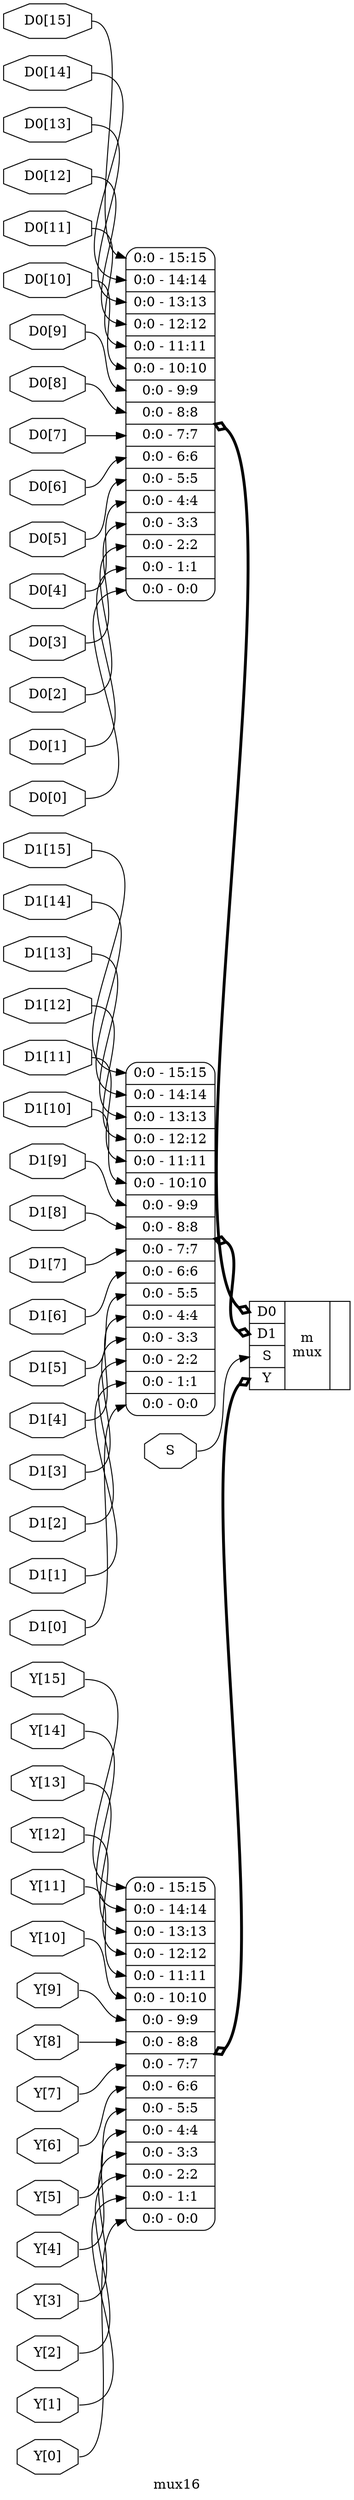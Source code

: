 digraph "mux16" {
label="mux16";
rankdir="LR";
remincross=true;
n1 [ shape=octagon, label="D0[0]", color="black", fontcolor="black" ];
n2 [ shape=octagon, label="D0[10]", color="black", fontcolor="black" ];
n3 [ shape=octagon, label="D0[11]", color="black", fontcolor="black" ];
n4 [ shape=octagon, label="D0[12]", color="black", fontcolor="black" ];
n5 [ shape=octagon, label="D0[13]", color="black", fontcolor="black" ];
n6 [ shape=octagon, label="D0[14]", color="black", fontcolor="black" ];
n7 [ shape=octagon, label="D0[15]", color="black", fontcolor="black" ];
n8 [ shape=octagon, label="D0[1]", color="black", fontcolor="black" ];
n9 [ shape=octagon, label="D0[2]", color="black", fontcolor="black" ];
n10 [ shape=octagon, label="D0[3]", color="black", fontcolor="black" ];
n11 [ shape=octagon, label="D0[4]", color="black", fontcolor="black" ];
n12 [ shape=octagon, label="D0[5]", color="black", fontcolor="black" ];
n13 [ shape=octagon, label="D0[6]", color="black", fontcolor="black" ];
n14 [ shape=octagon, label="D0[7]", color="black", fontcolor="black" ];
n15 [ shape=octagon, label="D0[8]", color="black", fontcolor="black" ];
n16 [ shape=octagon, label="D0[9]", color="black", fontcolor="black" ];
n17 [ shape=octagon, label="D1[0]", color="black", fontcolor="black" ];
n18 [ shape=octagon, label="D1[10]", color="black", fontcolor="black" ];
n19 [ shape=octagon, label="D1[11]", color="black", fontcolor="black" ];
n20 [ shape=octagon, label="D1[12]", color="black", fontcolor="black" ];
n21 [ shape=octagon, label="D1[13]", color="black", fontcolor="black" ];
n22 [ shape=octagon, label="D1[14]", color="black", fontcolor="black" ];
n23 [ shape=octagon, label="D1[15]", color="black", fontcolor="black" ];
n24 [ shape=octagon, label="D1[1]", color="black", fontcolor="black" ];
n25 [ shape=octagon, label="D1[2]", color="black", fontcolor="black" ];
n26 [ shape=octagon, label="D1[3]", color="black", fontcolor="black" ];
n27 [ shape=octagon, label="D1[4]", color="black", fontcolor="black" ];
n28 [ shape=octagon, label="D1[5]", color="black", fontcolor="black" ];
n29 [ shape=octagon, label="D1[6]", color="black", fontcolor="black" ];
n30 [ shape=octagon, label="D1[7]", color="black", fontcolor="black" ];
n31 [ shape=octagon, label="D1[8]", color="black", fontcolor="black" ];
n32 [ shape=octagon, label="D1[9]", color="black", fontcolor="black" ];
n33 [ shape=octagon, label="S", color="black", fontcolor="black" ];
n34 [ shape=octagon, label="Y[0]", color="black", fontcolor="black" ];
n35 [ shape=octagon, label="Y[10]", color="black", fontcolor="black" ];
n36 [ shape=octagon, label="Y[11]", color="black", fontcolor="black" ];
n37 [ shape=octagon, label="Y[12]", color="black", fontcolor="black" ];
n38 [ shape=octagon, label="Y[13]", color="black", fontcolor="black" ];
n39 [ shape=octagon, label="Y[14]", color="black", fontcolor="black" ];
n40 [ shape=octagon, label="Y[15]", color="black", fontcolor="black" ];
n41 [ shape=octagon, label="Y[1]", color="black", fontcolor="black" ];
n42 [ shape=octagon, label="Y[2]", color="black", fontcolor="black" ];
n43 [ shape=octagon, label="Y[3]", color="black", fontcolor="black" ];
n44 [ shape=octagon, label="Y[4]", color="black", fontcolor="black" ];
n45 [ shape=octagon, label="Y[5]", color="black", fontcolor="black" ];
n46 [ shape=octagon, label="Y[6]", color="black", fontcolor="black" ];
n47 [ shape=octagon, label="Y[7]", color="black", fontcolor="black" ];
n48 [ shape=octagon, label="Y[8]", color="black", fontcolor="black" ];
n49 [ shape=octagon, label="Y[9]", color="black", fontcolor="black" ];
c53 [ shape=record, label="{{<p50> D0|<p51> D1|<p33> S|<p52> Y}|m\nmux|{}}" ];
x0 [ shape=record, style=rounded, label="<s15> 0:0 - 15:15 |<s14> 0:0 - 14:14 |<s13> 0:0 - 13:13 |<s12> 0:0 - 12:12 |<s11> 0:0 - 11:11 |<s10> 0:0 - 10:10 |<s9> 0:0 - 9:9 |<s8> 0:0 - 8:8 |<s7> 0:0 - 7:7 |<s6> 0:0 - 6:6 |<s5> 0:0 - 5:5 |<s4> 0:0 - 4:4 |<s3> 0:0 - 3:3 |<s2> 0:0 - 2:2 |<s1> 0:0 - 1:1 |<s0> 0:0 - 0:0 " ];
x0:e -> c53:p50:w [arrowhead=odiamond, arrowtail=odiamond, dir=both, color="black", style="setlinewidth(3)", label=""];
x1 [ shape=record, style=rounded, label="<s15> 0:0 - 15:15 |<s14> 0:0 - 14:14 |<s13> 0:0 - 13:13 |<s12> 0:0 - 12:12 |<s11> 0:0 - 11:11 |<s10> 0:0 - 10:10 |<s9> 0:0 - 9:9 |<s8> 0:0 - 8:8 |<s7> 0:0 - 7:7 |<s6> 0:0 - 6:6 |<s5> 0:0 - 5:5 |<s4> 0:0 - 4:4 |<s3> 0:0 - 3:3 |<s2> 0:0 - 2:2 |<s1> 0:0 - 1:1 |<s0> 0:0 - 0:0 " ];
x1:e -> c53:p51:w [arrowhead=odiamond, arrowtail=odiamond, dir=both, color="black", style="setlinewidth(3)", label=""];
x2 [ shape=record, style=rounded, label="<s15> 0:0 - 15:15 |<s14> 0:0 - 14:14 |<s13> 0:0 - 13:13 |<s12> 0:0 - 12:12 |<s11> 0:0 - 11:11 |<s10> 0:0 - 10:10 |<s9> 0:0 - 9:9 |<s8> 0:0 - 8:8 |<s7> 0:0 - 7:7 |<s6> 0:0 - 6:6 |<s5> 0:0 - 5:5 |<s4> 0:0 - 4:4 |<s3> 0:0 - 3:3 |<s2> 0:0 - 2:2 |<s1> 0:0 - 1:1 |<s0> 0:0 - 0:0 " ];
x2:e -> c53:p52:w [arrowhead=odiamond, arrowtail=odiamond, dir=both, color="black", style="setlinewidth(3)", label=""];
n1:e -> x0:s0:w [color="black", label=""];
n10:e -> x0:s3:w [color="black", label=""];
n11:e -> x0:s4:w [color="black", label=""];
n12:e -> x0:s5:w [color="black", label=""];
n13:e -> x0:s6:w [color="black", label=""];
n14:e -> x0:s7:w [color="black", label=""];
n15:e -> x0:s8:w [color="black", label=""];
n16:e -> x0:s9:w [color="black", label=""];
n17:e -> x1:s0:w [color="black", label=""];
n18:e -> x1:s10:w [color="black", label=""];
n19:e -> x1:s11:w [color="black", label=""];
n2:e -> x0:s10:w [color="black", label=""];
n20:e -> x1:s12:w [color="black", label=""];
n21:e -> x1:s13:w [color="black", label=""];
n22:e -> x1:s14:w [color="black", label=""];
n23:e -> x1:s15:w [color="black", label=""];
n24:e -> x1:s1:w [color="black", label=""];
n25:e -> x1:s2:w [color="black", label=""];
n26:e -> x1:s3:w [color="black", label=""];
n27:e -> x1:s4:w [color="black", label=""];
n28:e -> x1:s5:w [color="black", label=""];
n29:e -> x1:s6:w [color="black", label=""];
n3:e -> x0:s11:w [color="black", label=""];
n30:e -> x1:s7:w [color="black", label=""];
n31:e -> x1:s8:w [color="black", label=""];
n32:e -> x1:s9:w [color="black", label=""];
n33:e -> c53:p33:w [color="black", label=""];
n34:e -> x2:s0:w [color="black", label=""];
n35:e -> x2:s10:w [color="black", label=""];
n36:e -> x2:s11:w [color="black", label=""];
n37:e -> x2:s12:w [color="black", label=""];
n38:e -> x2:s13:w [color="black", label=""];
n39:e -> x2:s14:w [color="black", label=""];
n4:e -> x0:s12:w [color="black", label=""];
n40:e -> x2:s15:w [color="black", label=""];
n41:e -> x2:s1:w [color="black", label=""];
n42:e -> x2:s2:w [color="black", label=""];
n43:e -> x2:s3:w [color="black", label=""];
n44:e -> x2:s4:w [color="black", label=""];
n45:e -> x2:s5:w [color="black", label=""];
n46:e -> x2:s6:w [color="black", label=""];
n47:e -> x2:s7:w [color="black", label=""];
n48:e -> x2:s8:w [color="black", label=""];
n49:e -> x2:s9:w [color="black", label=""];
n5:e -> x0:s13:w [color="black", label=""];
n6:e -> x0:s14:w [color="black", label=""];
n7:e -> x0:s15:w [color="black", label=""];
n8:e -> x0:s1:w [color="black", label=""];
n9:e -> x0:s2:w [color="black", label=""];
}
